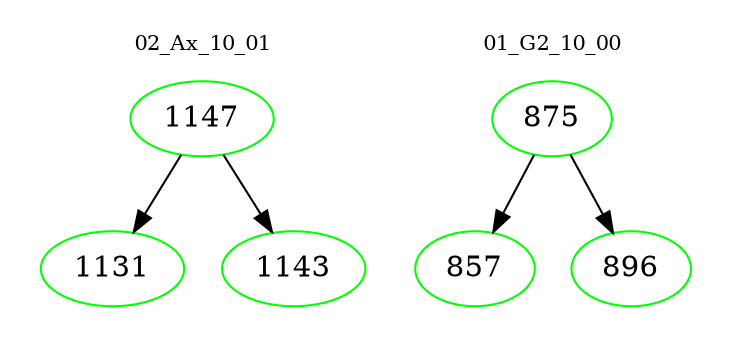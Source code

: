 digraph{
subgraph cluster_0 {
color = white
label = "02_Ax_10_01";
fontsize=10;
T0_1147 [label="1147", color="green"]
T0_1147 -> T0_1131 [color="black"]
T0_1131 [label="1131", color="green"]
T0_1147 -> T0_1143 [color="black"]
T0_1143 [label="1143", color="green"]
}
subgraph cluster_1 {
color = white
label = "01_G2_10_00";
fontsize=10;
T1_875 [label="875", color="green"]
T1_875 -> T1_857 [color="black"]
T1_857 [label="857", color="green"]
T1_875 -> T1_896 [color="black"]
T1_896 [label="896", color="green"]
}
}
